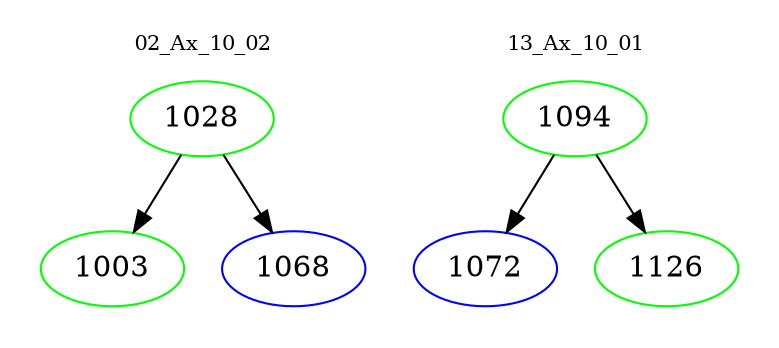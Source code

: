digraph{
subgraph cluster_0 {
color = white
label = "02_Ax_10_02";
fontsize=10;
T0_1028 [label="1028", color="green"]
T0_1028 -> T0_1003 [color="black"]
T0_1003 [label="1003", color="green"]
T0_1028 -> T0_1068 [color="black"]
T0_1068 [label="1068", color="blue"]
}
subgraph cluster_1 {
color = white
label = "13_Ax_10_01";
fontsize=10;
T1_1094 [label="1094", color="green"]
T1_1094 -> T1_1072 [color="black"]
T1_1072 [label="1072", color="blue"]
T1_1094 -> T1_1126 [color="black"]
T1_1126 [label="1126", color="green"]
}
}
